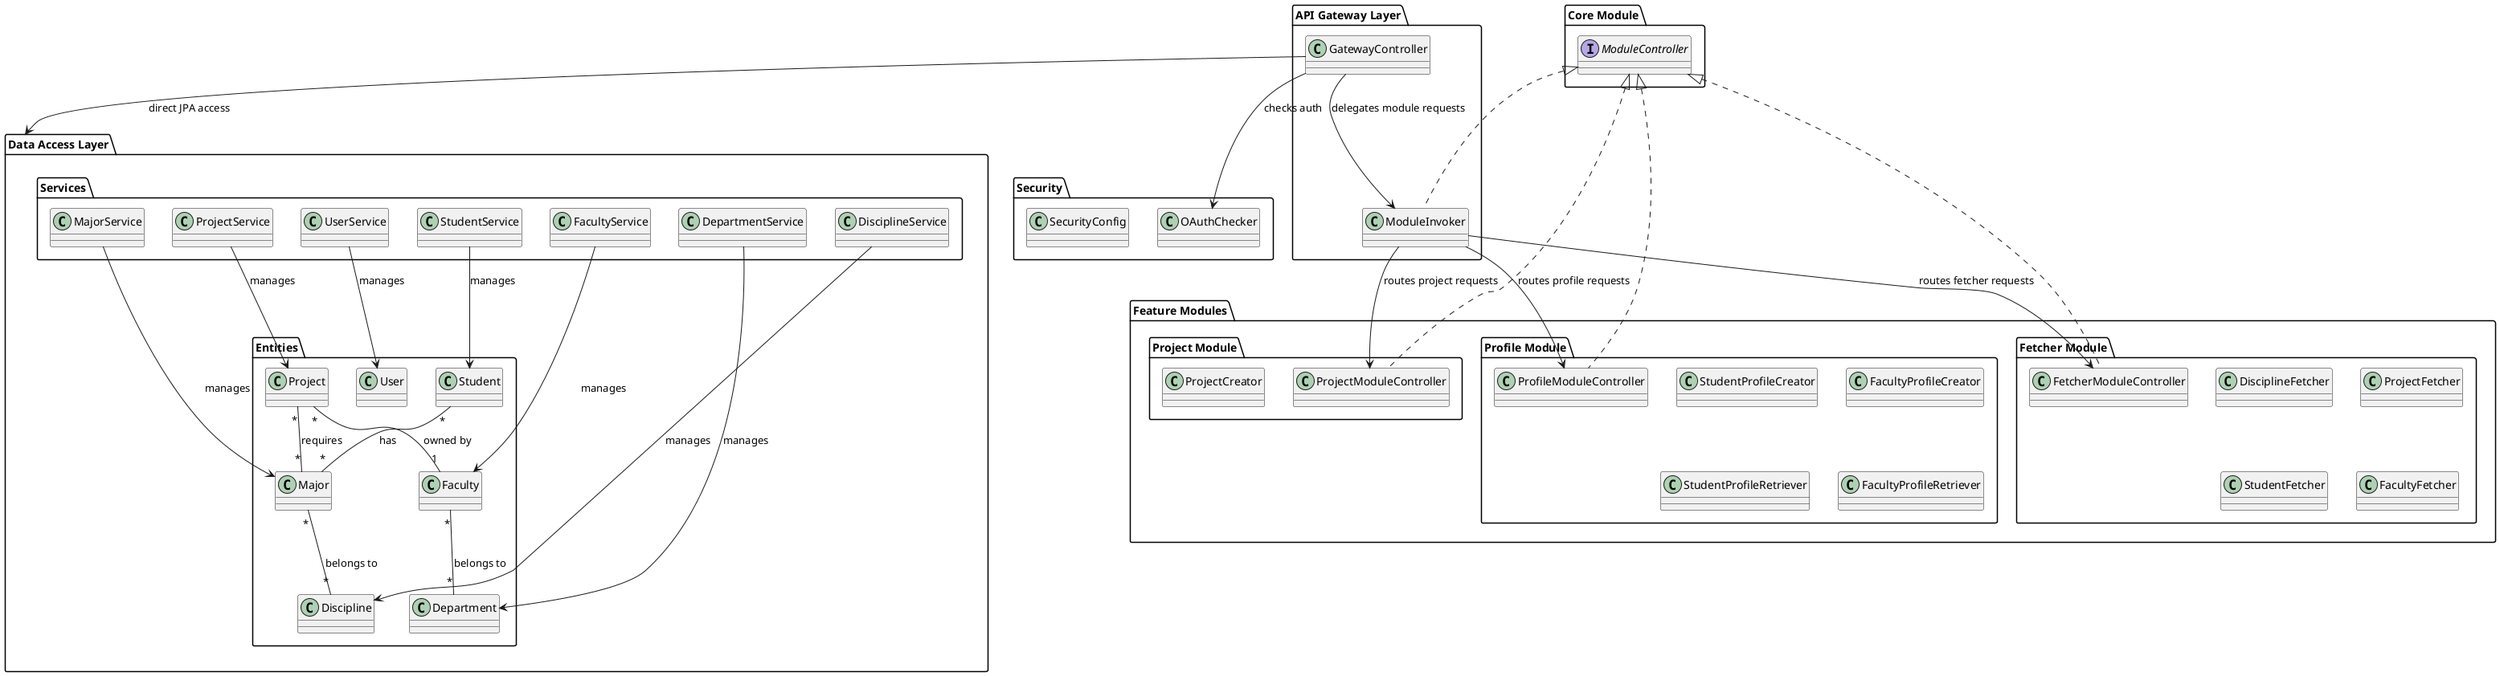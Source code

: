 @startuml OurSearch Highly Simplified Architecture

' Use vertical layout
top to bottom direction

' Main architectural layers only, minimal details
package "API Gateway Layer" {
  class GatewayController
  class ModuleInvoker
}

package "Core Module" {
  interface ModuleController
}

package "Feature Modules" {
  package "Fetcher Module" {
    class FetcherModuleController
    class DisciplineFetcher
    class ProjectFetcher
    class StudentFetcher
    class FacultyFetcher
  }

  package "Profile Module" {
    class ProfileModuleController
    class StudentProfileCreator
    class FacultyProfileCreator
    class StudentProfileRetriever
    class FacultyProfileRetriever
  }

  package "Project Module" {
    class ProjectModuleController
    class ProjectCreator
  }
}

package "Data Access Layer" {
  package "Services" {
    class StudentService
    class FacultyService
    class ProjectService
    class DepartmentService
    class MajorService
    class DisciplineService
    class UserService
  }

  package "Entities" {
    class Student
    class Faculty
    class Project
    class Department
    class Major
    class Discipline
    class User
  }
}

package "Security" {
  class OAuthChecker
  class SecurityConfig
}

' Essential Interface Implementations
ModuleController <|.. FetcherModuleController
ModuleController <|.. ProfileModuleController
ModuleController <|.. ProjectModuleController
ModuleController <|.. ModuleInvoker

' Main Gateway Layer Relationships
GatewayController --> ModuleInvoker : delegates module requests
GatewayController --> OAuthChecker : checks auth
GatewayController --> "Data Access Layer" : direct JPA access

' Module high-level relationships
ModuleInvoker --> FetcherModuleController : routes fetcher requests
ModuleInvoker --> ProfileModuleController : routes profile requests
ModuleInvoker --> ProjectModuleController : routes project requests

' Service to entities relationships (simplified)
StudentService --> Student : manages
FacultyService --> Faculty : manages
ProjectService --> Project : manages
DepartmentService --> Department : manages
MajorService --> Major : manages
DisciplineService --> Discipline : manages
UserService --> User : manages

' Basic entity relationships
Student "*" -- "*" Major : has
Faculty "*" -- "*" Department : belongs to
Project "*" -- "1" Faculty : owned by
Project "*" -- "*" Major : requires
Major "*" -- "*" Discipline : belongs to

@enduml